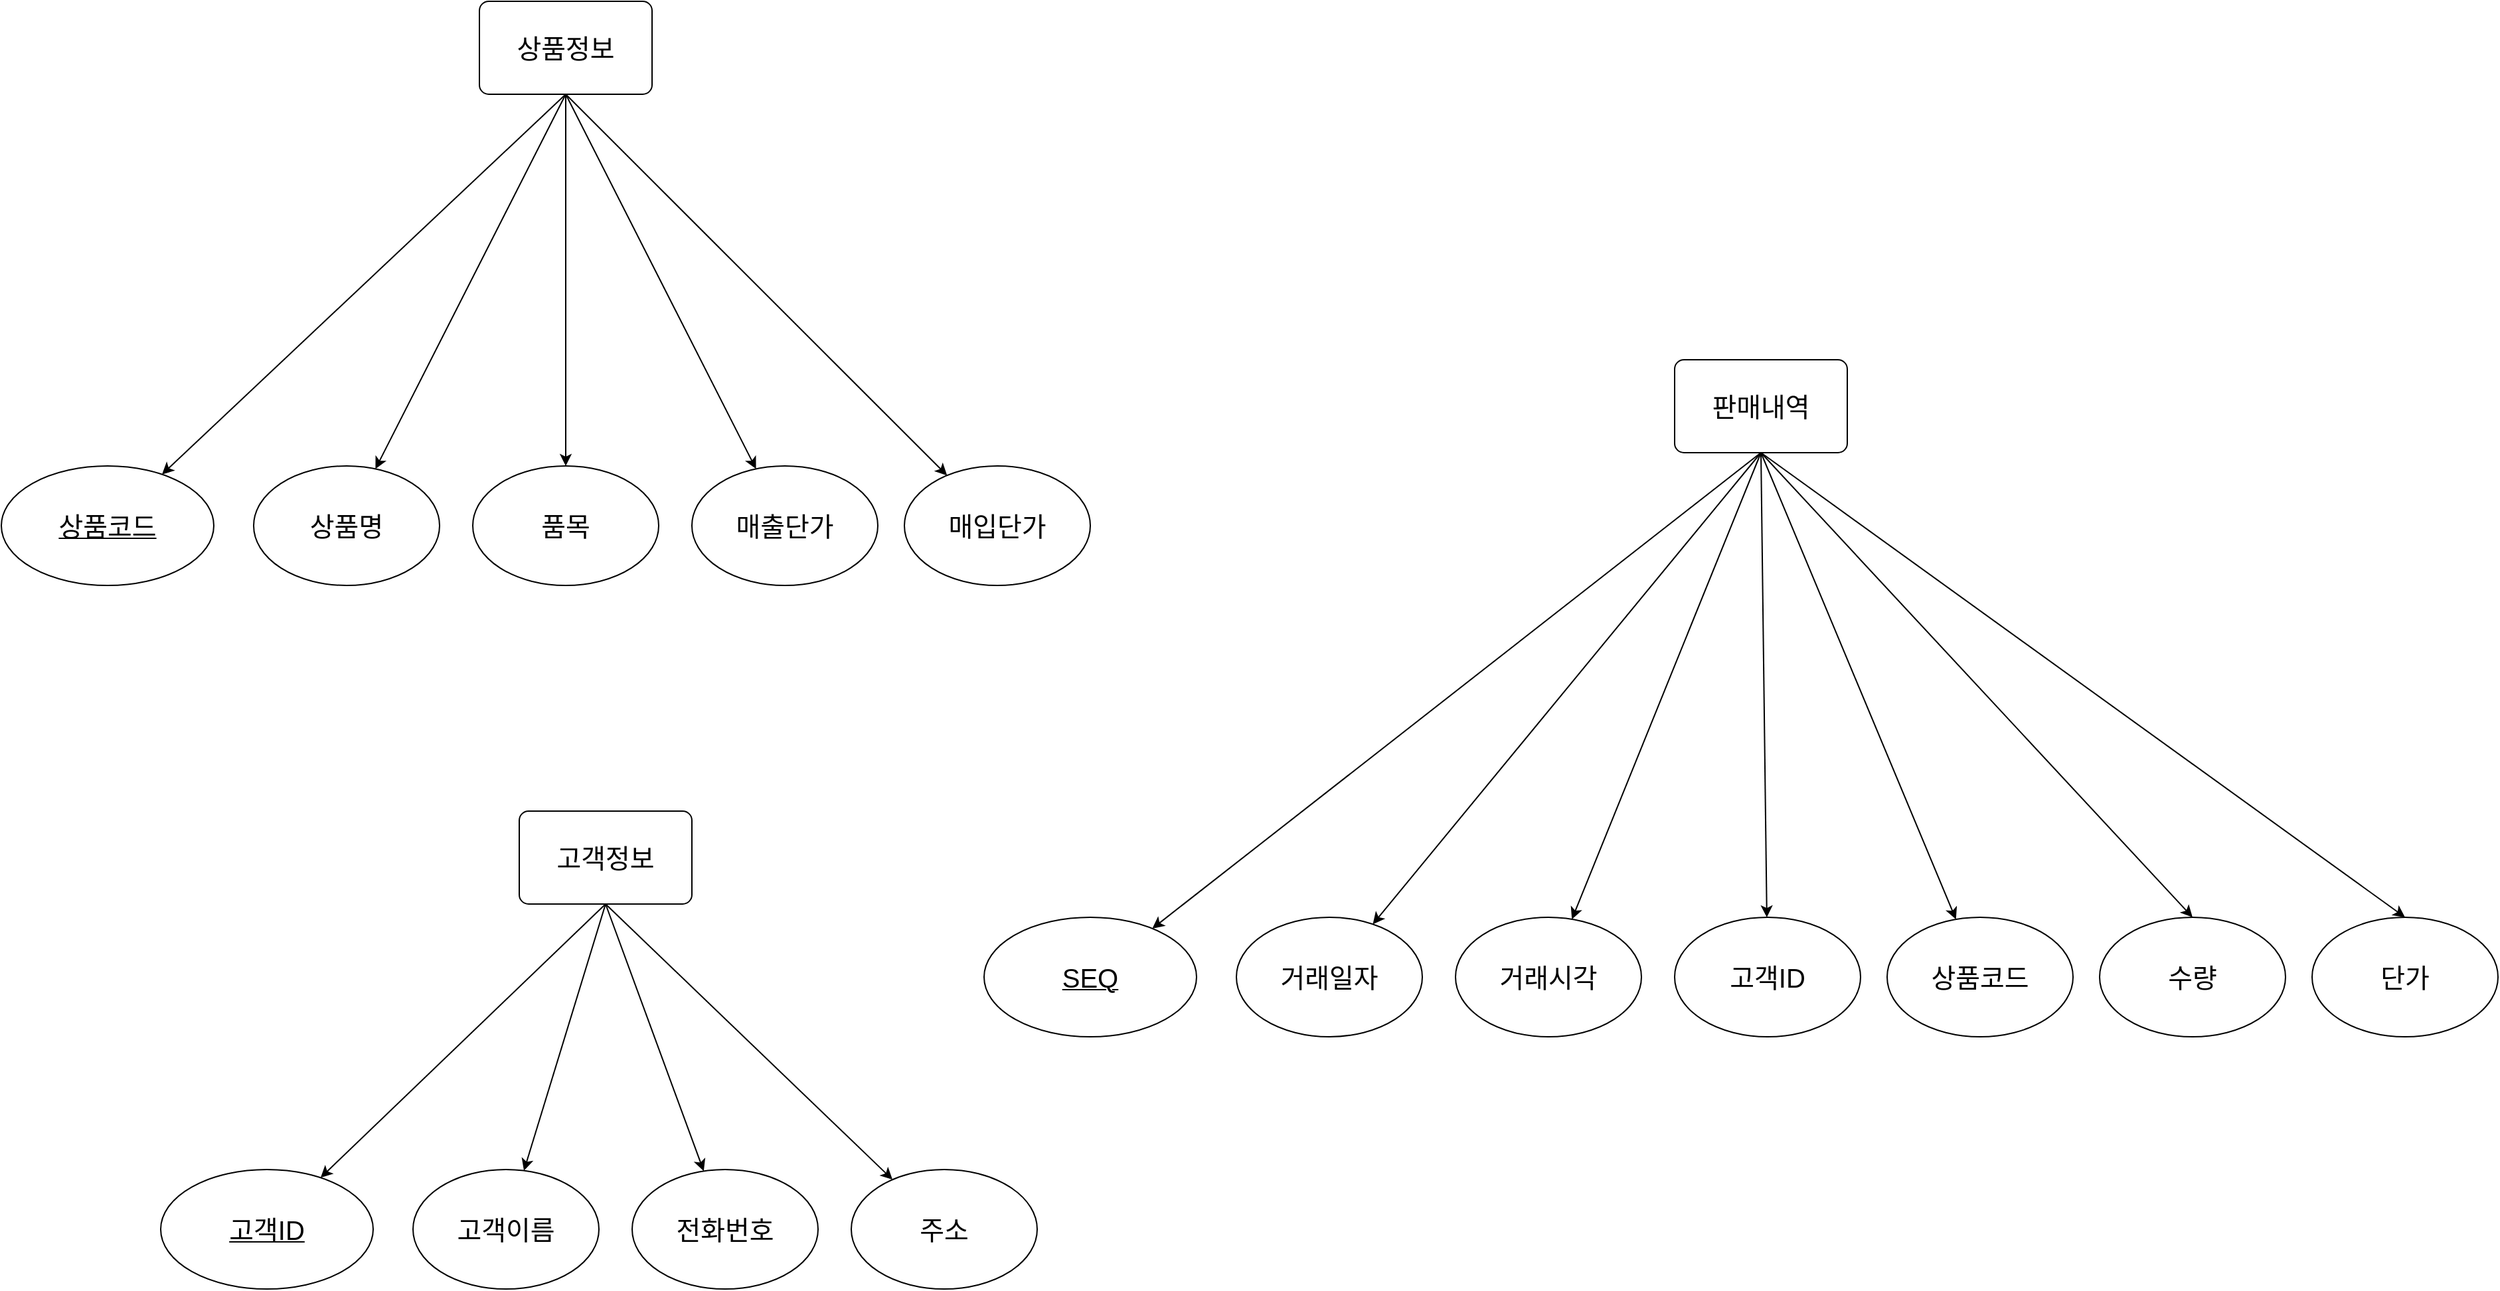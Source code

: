 <mxfile version="21.3.4" type="device">
  <diagram name="페이지-1" id="oa6i6bAGshSnb8NF4-cH">
    <mxGraphModel dx="761" dy="984" grid="1" gridSize="10" guides="1" tooltips="1" connect="1" arrows="1" fold="1" page="1" pageScale="1" pageWidth="4681" pageHeight="3300" math="0" shadow="0">
      <root>
        <mxCell id="0" />
        <mxCell id="1" parent="0" />
        <mxCell id="aXTQhnfww214n-Et7McX-14" style="rounded=0;orthogonalLoop=1;jettySize=auto;html=1;exitX=0.5;exitY=1;exitDx=0;exitDy=0;" edge="1" parent="1" source="aXTQhnfww214n-Et7McX-1" target="aXTQhnfww214n-Et7McX-5">
          <mxGeometry relative="1" as="geometry" />
        </mxCell>
        <mxCell id="aXTQhnfww214n-Et7McX-15" style="edgeStyle=none;shape=connector;rounded=0;orthogonalLoop=1;jettySize=auto;html=1;labelBackgroundColor=default;strokeColor=default;fontFamily=Helvetica;fontSize=11;fontColor=default;endArrow=classic;exitX=0.5;exitY=1;exitDx=0;exitDy=0;" edge="1" parent="1" source="aXTQhnfww214n-Et7McX-1" target="aXTQhnfww214n-Et7McX-9">
          <mxGeometry relative="1" as="geometry" />
        </mxCell>
        <mxCell id="aXTQhnfww214n-Et7McX-16" style="edgeStyle=none;shape=connector;rounded=0;orthogonalLoop=1;jettySize=auto;html=1;labelBackgroundColor=default;strokeColor=default;fontFamily=Helvetica;fontSize=11;fontColor=default;endArrow=classic;exitX=0.5;exitY=1;exitDx=0;exitDy=0;" edge="1" parent="1" source="aXTQhnfww214n-Et7McX-1" target="aXTQhnfww214n-Et7McX-10">
          <mxGeometry relative="1" as="geometry" />
        </mxCell>
        <mxCell id="aXTQhnfww214n-Et7McX-17" style="edgeStyle=none;shape=connector;rounded=0;orthogonalLoop=1;jettySize=auto;html=1;labelBackgroundColor=default;strokeColor=default;fontFamily=Helvetica;fontSize=11;fontColor=default;endArrow=classic;exitX=0.5;exitY=1;exitDx=0;exitDy=0;" edge="1" parent="1" source="aXTQhnfww214n-Et7McX-1" target="aXTQhnfww214n-Et7McX-11">
          <mxGeometry relative="1" as="geometry" />
        </mxCell>
        <mxCell id="aXTQhnfww214n-Et7McX-18" style="edgeStyle=none;shape=connector;rounded=0;orthogonalLoop=1;jettySize=auto;html=1;labelBackgroundColor=default;strokeColor=default;fontFamily=Helvetica;fontSize=11;fontColor=default;endArrow=classic;exitX=0.5;exitY=1;exitDx=0;exitDy=0;" edge="1" parent="1" source="aXTQhnfww214n-Et7McX-1" target="aXTQhnfww214n-Et7McX-12">
          <mxGeometry relative="1" as="geometry" />
        </mxCell>
        <mxCell id="aXTQhnfww214n-Et7McX-1" value="상품정보&lt;br style=&quot;font-size: 20px;&quot;&gt;" style="rounded=1;arcSize=10;whiteSpace=wrap;html=1;align=center;fontSize=20;" vertex="1" parent="1">
          <mxGeometry x="380" y="70" width="130" height="70" as="geometry" />
        </mxCell>
        <mxCell id="aXTQhnfww214n-Et7McX-5" value="&lt;font style=&quot;font-size: 20px;&quot;&gt;상품코드&lt;/font&gt;" style="ellipse;whiteSpace=wrap;html=1;align=center;fontStyle=4;" vertex="1" parent="1">
          <mxGeometry x="20" y="420" width="160" height="90" as="geometry" />
        </mxCell>
        <mxCell id="aXTQhnfww214n-Et7McX-9" value="상품명" style="ellipse;whiteSpace=wrap;html=1;align=center;fontSize=20;" vertex="1" parent="1">
          <mxGeometry x="210" y="420" width="140" height="90" as="geometry" />
        </mxCell>
        <mxCell id="aXTQhnfww214n-Et7McX-10" value="품목" style="ellipse;whiteSpace=wrap;html=1;align=center;fontSize=20;" vertex="1" parent="1">
          <mxGeometry x="375" y="420" width="140" height="90" as="geometry" />
        </mxCell>
        <mxCell id="aXTQhnfww214n-Et7McX-11" value="매출단가" style="ellipse;whiteSpace=wrap;html=1;align=center;fontSize=20;" vertex="1" parent="1">
          <mxGeometry x="540" y="420" width="140" height="90" as="geometry" />
        </mxCell>
        <mxCell id="aXTQhnfww214n-Et7McX-12" value="매입단가" style="ellipse;whiteSpace=wrap;html=1;align=center;fontSize=20;" vertex="1" parent="1">
          <mxGeometry x="700" y="420" width="140" height="90" as="geometry" />
        </mxCell>
        <mxCell id="aXTQhnfww214n-Et7McX-63" style="rounded=0;orthogonalLoop=1;jettySize=auto;html=1;exitX=0.5;exitY=1;exitDx=0;exitDy=0;" edge="1" source="aXTQhnfww214n-Et7McX-68" target="aXTQhnfww214n-Et7McX-69" parent="1">
          <mxGeometry relative="1" as="geometry" />
        </mxCell>
        <mxCell id="aXTQhnfww214n-Et7McX-64" style="edgeStyle=none;shape=connector;rounded=0;orthogonalLoop=1;jettySize=auto;html=1;labelBackgroundColor=default;strokeColor=default;fontFamily=Helvetica;fontSize=11;fontColor=default;endArrow=classic;exitX=0.5;exitY=1;exitDx=0;exitDy=0;" edge="1" source="aXTQhnfww214n-Et7McX-68" target="aXTQhnfww214n-Et7McX-70" parent="1">
          <mxGeometry relative="1" as="geometry" />
        </mxCell>
        <mxCell id="aXTQhnfww214n-Et7McX-65" style="edgeStyle=none;shape=connector;rounded=0;orthogonalLoop=1;jettySize=auto;html=1;labelBackgroundColor=default;strokeColor=default;fontFamily=Helvetica;fontSize=11;fontColor=default;endArrow=classic;exitX=0.5;exitY=1;exitDx=0;exitDy=0;" edge="1" source="aXTQhnfww214n-Et7McX-68" target="aXTQhnfww214n-Et7McX-71" parent="1">
          <mxGeometry relative="1" as="geometry" />
        </mxCell>
        <mxCell id="aXTQhnfww214n-Et7McX-66" style="edgeStyle=none;shape=connector;rounded=0;orthogonalLoop=1;jettySize=auto;html=1;labelBackgroundColor=default;strokeColor=default;fontFamily=Helvetica;fontSize=11;fontColor=default;endArrow=classic;exitX=0.5;exitY=1;exitDx=0;exitDy=0;" edge="1" source="aXTQhnfww214n-Et7McX-68" target="aXTQhnfww214n-Et7McX-72" parent="1">
          <mxGeometry relative="1" as="geometry" />
        </mxCell>
        <mxCell id="aXTQhnfww214n-Et7McX-68" value="고객정보" style="rounded=1;arcSize=10;whiteSpace=wrap;html=1;align=center;fontSize=20;" vertex="1" parent="1">
          <mxGeometry x="410" y="680" width="130" height="70" as="geometry" />
        </mxCell>
        <mxCell id="aXTQhnfww214n-Et7McX-69" value="&lt;font style=&quot;font-size: 20px;&quot;&gt;고객ID&lt;/font&gt;" style="ellipse;whiteSpace=wrap;html=1;align=center;fontStyle=4;" vertex="1" parent="1">
          <mxGeometry x="140" y="950" width="160" height="90" as="geometry" />
        </mxCell>
        <mxCell id="aXTQhnfww214n-Et7McX-70" value="고객이름" style="ellipse;whiteSpace=wrap;html=1;align=center;fontSize=20;" vertex="1" parent="1">
          <mxGeometry x="330" y="950" width="140" height="90" as="geometry" />
        </mxCell>
        <mxCell id="aXTQhnfww214n-Et7McX-71" value="전화번호" style="ellipse;whiteSpace=wrap;html=1;align=center;fontSize=20;" vertex="1" parent="1">
          <mxGeometry x="495" y="950" width="140" height="90" as="geometry" />
        </mxCell>
        <mxCell id="aXTQhnfww214n-Et7McX-72" value="주소" style="ellipse;whiteSpace=wrap;html=1;align=center;fontSize=20;" vertex="1" parent="1">
          <mxGeometry x="660" y="950" width="140" height="90" as="geometry" />
        </mxCell>
        <mxCell id="aXTQhnfww214n-Et7McX-74" style="rounded=0;orthogonalLoop=1;jettySize=auto;html=1;exitX=0.5;exitY=1;exitDx=0;exitDy=0;" edge="1" source="aXTQhnfww214n-Et7McX-79" target="aXTQhnfww214n-Et7McX-80" parent="1">
          <mxGeometry relative="1" as="geometry" />
        </mxCell>
        <mxCell id="aXTQhnfww214n-Et7McX-75" style="edgeStyle=none;shape=connector;rounded=0;orthogonalLoop=1;jettySize=auto;html=1;labelBackgroundColor=default;strokeColor=default;fontFamily=Helvetica;fontSize=11;fontColor=default;endArrow=classic;exitX=0.5;exitY=1;exitDx=0;exitDy=0;" edge="1" source="aXTQhnfww214n-Et7McX-79" target="aXTQhnfww214n-Et7McX-81" parent="1">
          <mxGeometry relative="1" as="geometry" />
        </mxCell>
        <mxCell id="aXTQhnfww214n-Et7McX-76" style="edgeStyle=none;shape=connector;rounded=0;orthogonalLoop=1;jettySize=auto;html=1;labelBackgroundColor=default;strokeColor=default;fontFamily=Helvetica;fontSize=11;fontColor=default;endArrow=classic;exitX=0.5;exitY=1;exitDx=0;exitDy=0;" edge="1" source="aXTQhnfww214n-Et7McX-79" target="aXTQhnfww214n-Et7McX-82" parent="1">
          <mxGeometry relative="1" as="geometry" />
        </mxCell>
        <mxCell id="aXTQhnfww214n-Et7McX-77" style="edgeStyle=none;shape=connector;rounded=0;orthogonalLoop=1;jettySize=auto;html=1;labelBackgroundColor=default;strokeColor=default;fontFamily=Helvetica;fontSize=11;fontColor=default;endArrow=classic;exitX=0.5;exitY=1;exitDx=0;exitDy=0;" edge="1" source="aXTQhnfww214n-Et7McX-79" target="aXTQhnfww214n-Et7McX-83" parent="1">
          <mxGeometry relative="1" as="geometry" />
        </mxCell>
        <mxCell id="aXTQhnfww214n-Et7McX-78" style="edgeStyle=none;shape=connector;rounded=0;orthogonalLoop=1;jettySize=auto;html=1;labelBackgroundColor=default;strokeColor=default;fontFamily=Helvetica;fontSize=11;fontColor=default;endArrow=classic;exitX=0.5;exitY=1;exitDx=0;exitDy=0;" edge="1" source="aXTQhnfww214n-Et7McX-79" target="aXTQhnfww214n-Et7McX-84" parent="1">
          <mxGeometry relative="1" as="geometry" />
        </mxCell>
        <mxCell id="aXTQhnfww214n-Et7McX-79" value="판매내역" style="rounded=1;arcSize=10;whiteSpace=wrap;html=1;align=center;fontSize=20;" vertex="1" parent="1">
          <mxGeometry x="1280" y="340" width="130" height="70" as="geometry" />
        </mxCell>
        <mxCell id="aXTQhnfww214n-Et7McX-80" value="&lt;span style=&quot;font-size: 20px;&quot;&gt;SEQ&lt;/span&gt;" style="ellipse;whiteSpace=wrap;html=1;align=center;fontStyle=4;" vertex="1" parent="1">
          <mxGeometry x="760" y="760" width="160" height="90" as="geometry" />
        </mxCell>
        <mxCell id="aXTQhnfww214n-Et7McX-81" value="거래일자" style="ellipse;whiteSpace=wrap;html=1;align=center;fontSize=20;" vertex="1" parent="1">
          <mxGeometry x="950" y="760" width="140" height="90" as="geometry" />
        </mxCell>
        <mxCell id="aXTQhnfww214n-Et7McX-82" value="거래시각" style="ellipse;whiteSpace=wrap;html=1;align=center;fontSize=20;" vertex="1" parent="1">
          <mxGeometry x="1115" y="760" width="140" height="90" as="geometry" />
        </mxCell>
        <mxCell id="aXTQhnfww214n-Et7McX-83" value="고객ID" style="ellipse;whiteSpace=wrap;html=1;align=center;fontSize=20;" vertex="1" parent="1">
          <mxGeometry x="1280" y="760" width="140" height="90" as="geometry" />
        </mxCell>
        <mxCell id="aXTQhnfww214n-Et7McX-84" value="상품코드" style="ellipse;whiteSpace=wrap;html=1;align=center;fontSize=20;" vertex="1" parent="1">
          <mxGeometry x="1440" y="760" width="140" height="90" as="geometry" />
        </mxCell>
        <mxCell id="aXTQhnfww214n-Et7McX-85" style="shape=connector;rounded=0;orthogonalLoop=1;jettySize=auto;html=1;labelBackgroundColor=default;strokeColor=default;fontFamily=Helvetica;fontSize=11;fontColor=default;endArrow=classic;exitX=0.5;exitY=1;exitDx=0;exitDy=0;entryX=0.5;entryY=0;entryDx=0;entryDy=0;" edge="1" parent="1" source="aXTQhnfww214n-Et7McX-79" target="aXTQhnfww214n-Et7McX-86">
          <mxGeometry relative="1" as="geometry">
            <mxPoint x="1225" y="500" as="sourcePoint" />
            <mxPoint x="1640" y="690" as="targetPoint" />
          </mxGeometry>
        </mxCell>
        <mxCell id="aXTQhnfww214n-Et7McX-86" value="수량" style="ellipse;whiteSpace=wrap;html=1;align=center;fontSize=20;" vertex="1" parent="1">
          <mxGeometry x="1600" y="760" width="140" height="90" as="geometry" />
        </mxCell>
        <mxCell id="aXTQhnfww214n-Et7McX-87" value="단가" style="ellipse;whiteSpace=wrap;html=1;align=center;fontSize=20;" vertex="1" parent="1">
          <mxGeometry x="1760" y="760" width="140" height="90" as="geometry" />
        </mxCell>
        <mxCell id="aXTQhnfww214n-Et7McX-88" style="shape=connector;rounded=0;orthogonalLoop=1;jettySize=auto;html=1;labelBackgroundColor=default;strokeColor=default;fontFamily=Helvetica;fontSize=11;fontColor=default;endArrow=classic;exitX=0.5;exitY=1;exitDx=0;exitDy=0;entryX=0.5;entryY=0;entryDx=0;entryDy=0;" edge="1" parent="1" source="aXTQhnfww214n-Et7McX-79" target="aXTQhnfww214n-Et7McX-87">
          <mxGeometry relative="1" as="geometry">
            <mxPoint x="1225" y="500" as="sourcePoint" />
            <mxPoint x="1680" y="770" as="targetPoint" />
          </mxGeometry>
        </mxCell>
      </root>
    </mxGraphModel>
  </diagram>
</mxfile>
